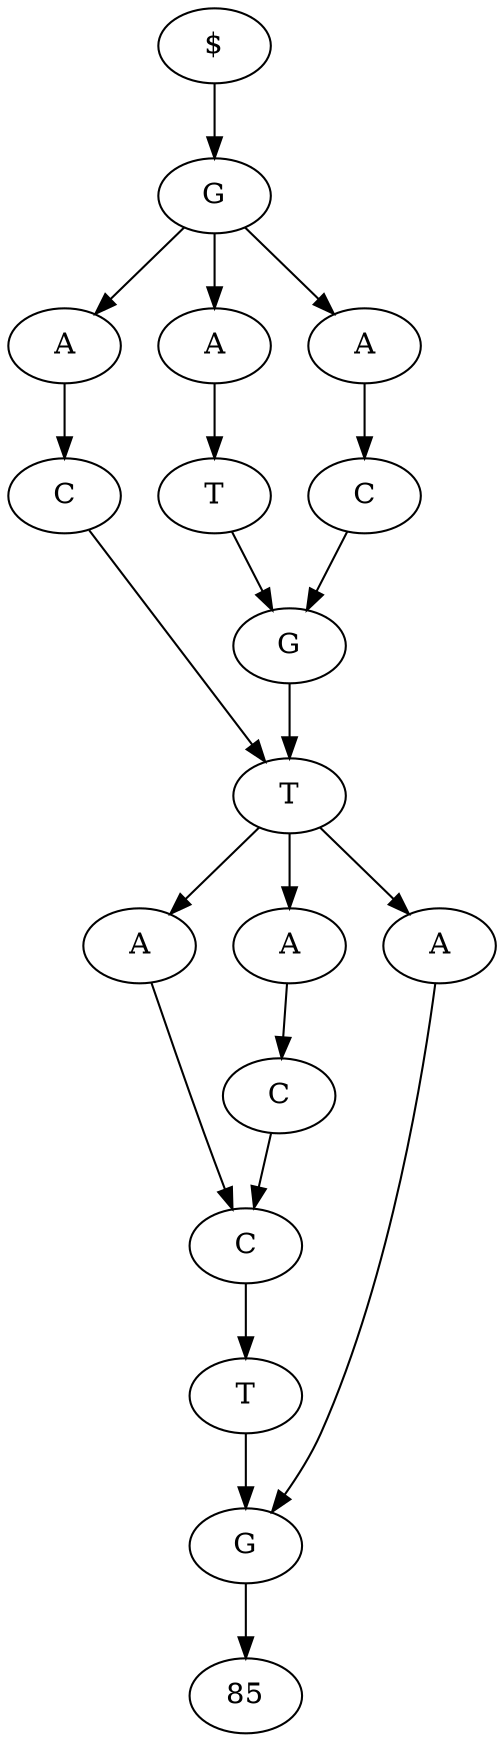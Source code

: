 digraph G {
2057[label="A"];
1033[label="A"];
2089[label="A"];
1065[label="A"];
0[label="$"];
3[label="G"];
1044[label="C"];
9[label="A"];
66[label="T"];
20[label="C"];
52[label="C"];
75[label="G"];
27[label="G"];
60[label="C"];
34[label="T"];
18[label="T"];
41[label="A"];
2057->20 [weight = 2];
1033->1044 [weight = 3];
2089->60 [weight = 2];
1065->75 [weight = 1];
0->3 [weight = 4];
3->2057 [weight = 4];
3->1033 [weight = 4];
3->9 [weight = 4];
1044->27 [weight = 2];
9->18 [weight = 1];
66->75 [weight = 3];
20->34 [weight = 1];
52->60 [weight = 1];
75->85 [weight = 4];
27->34 [weight = 3];
60->66 [weight = 3];
34->2089 [weight = 4];
34->1065 [weight = 4];
34->41 [weight = 4];
18->27 [weight = 1];
41->52 [weight = 1];
}
